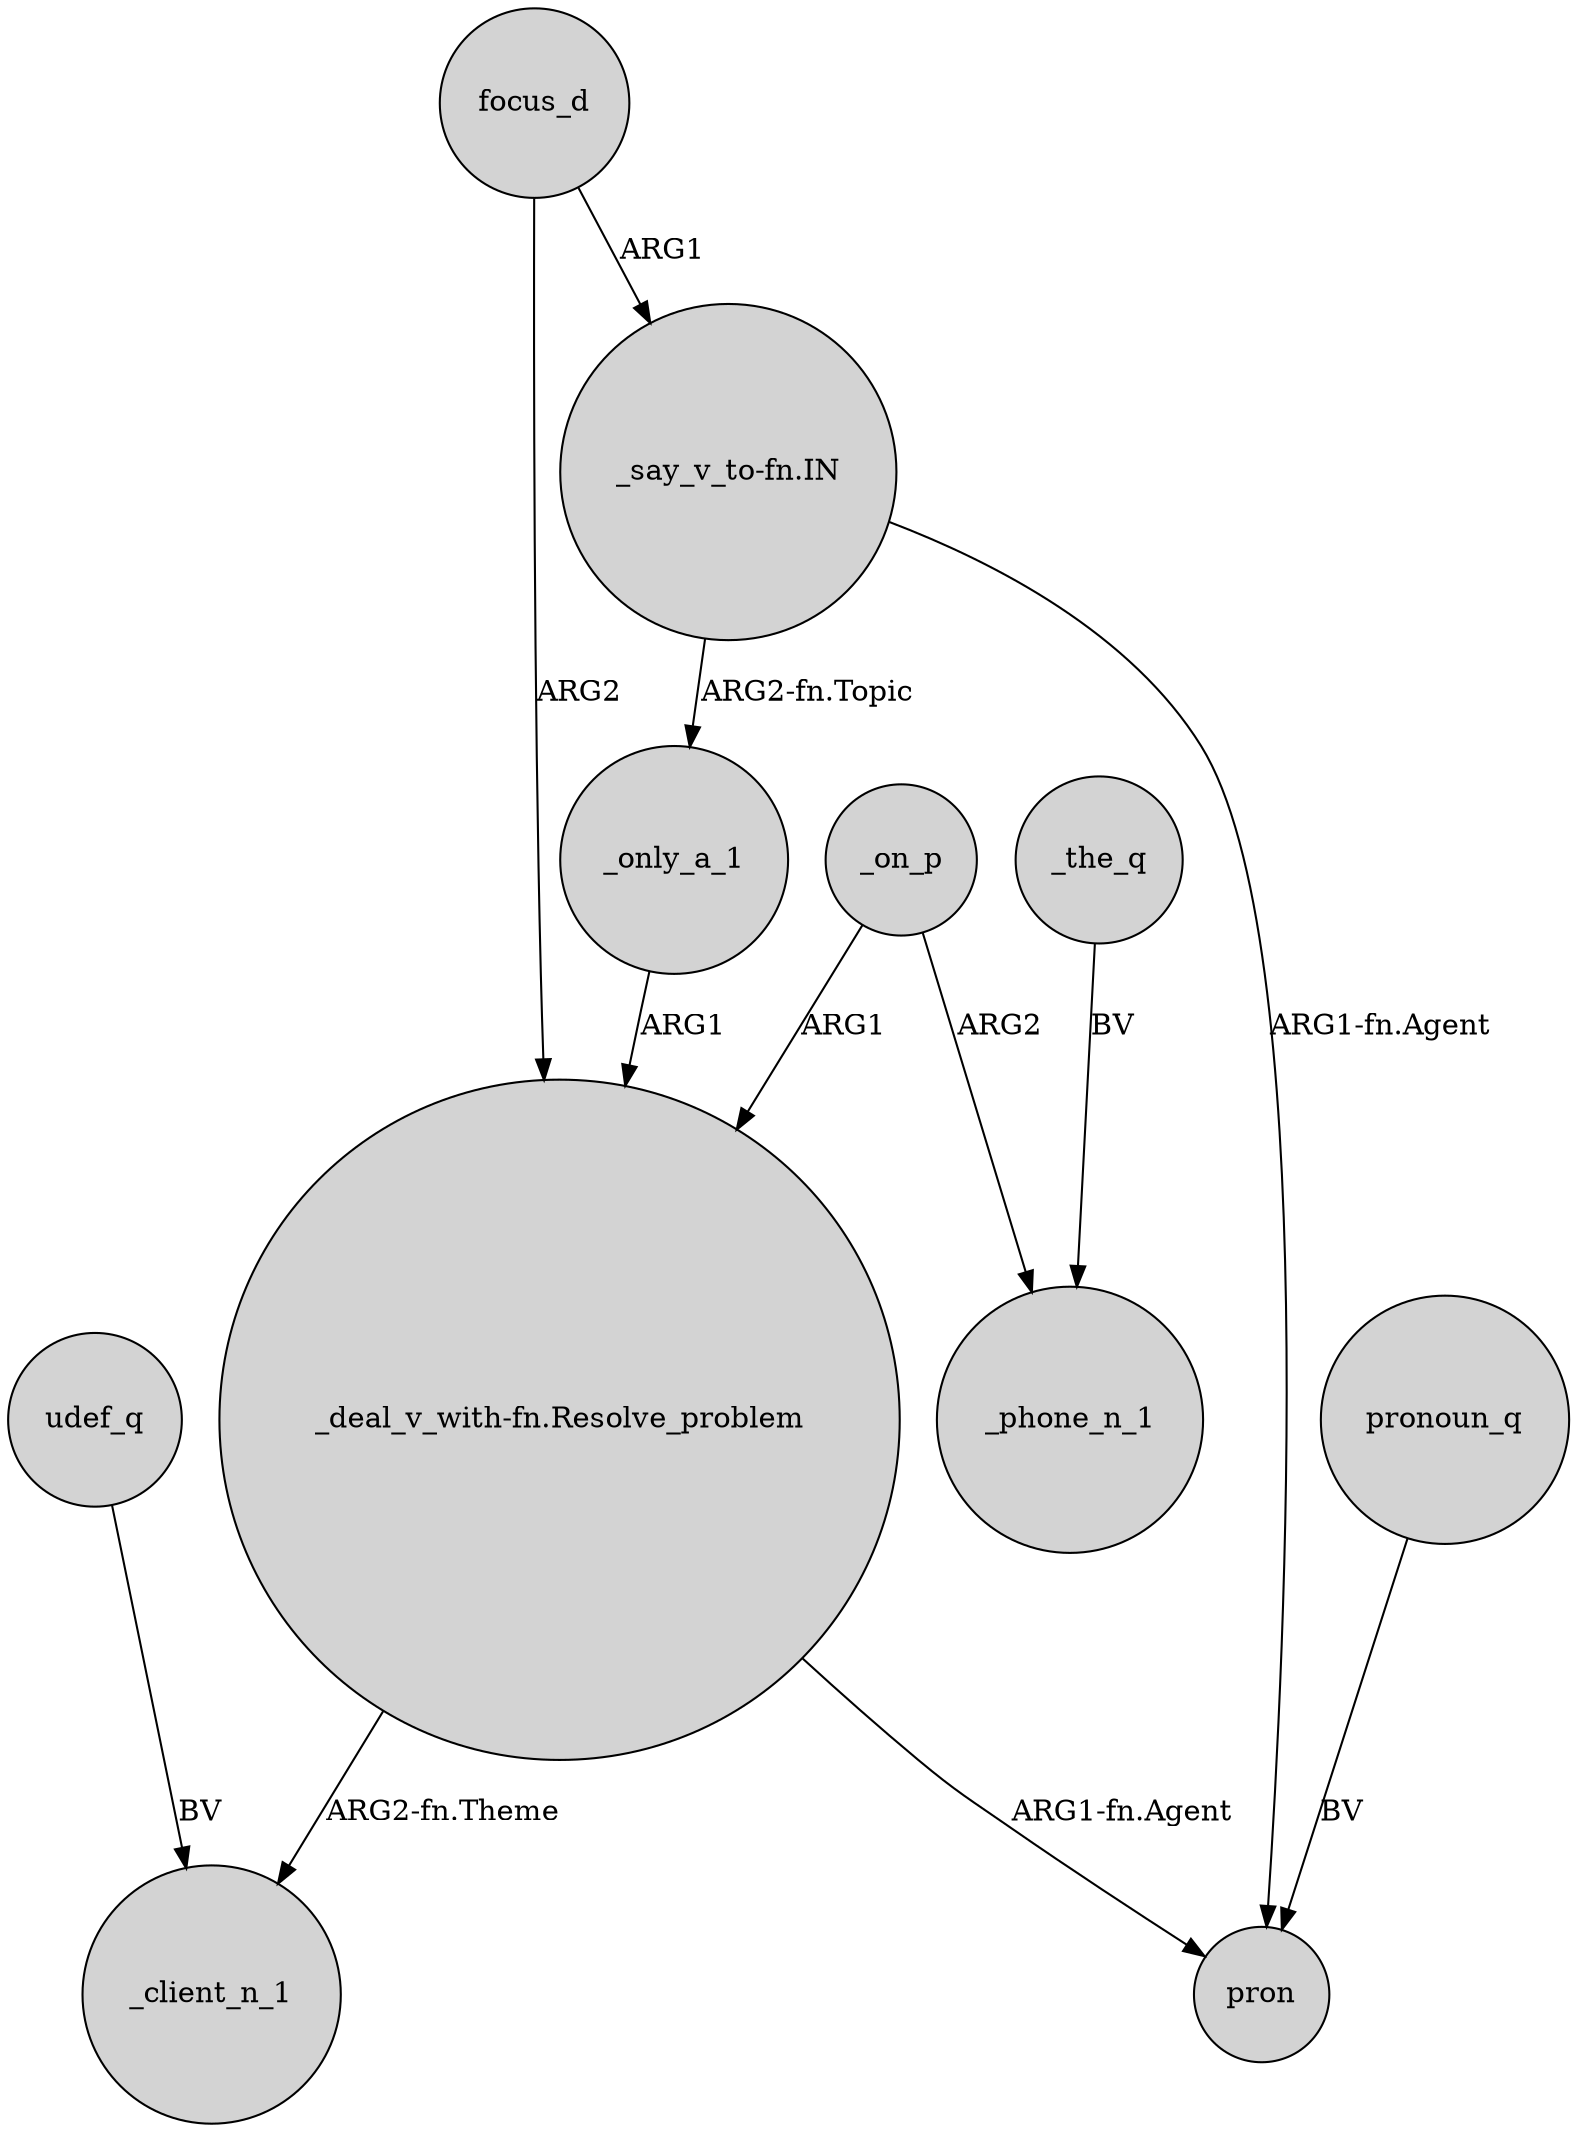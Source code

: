digraph {
	node [shape=circle style=filled]
	"_deal_v_with-fn.Resolve_problem" -> _client_n_1 [label="ARG2-fn.Theme"]
	_on_p -> _phone_n_1 [label=ARG2]
	"_deal_v_with-fn.Resolve_problem" -> pron [label="ARG1-fn.Agent"]
	_on_p -> "_deal_v_with-fn.Resolve_problem" [label=ARG1]
	udef_q -> _client_n_1 [label=BV]
	_only_a_1 -> "_deal_v_with-fn.Resolve_problem" [label=ARG1]
	focus_d -> "_deal_v_with-fn.Resolve_problem" [label=ARG2]
	"_say_v_to-fn.IN" -> _only_a_1 [label="ARG2-fn.Topic"]
	_the_q -> _phone_n_1 [label=BV]
	focus_d -> "_say_v_to-fn.IN" [label=ARG1]
	"_say_v_to-fn.IN" -> pron [label="ARG1-fn.Agent"]
	pronoun_q -> pron [label=BV]
}

